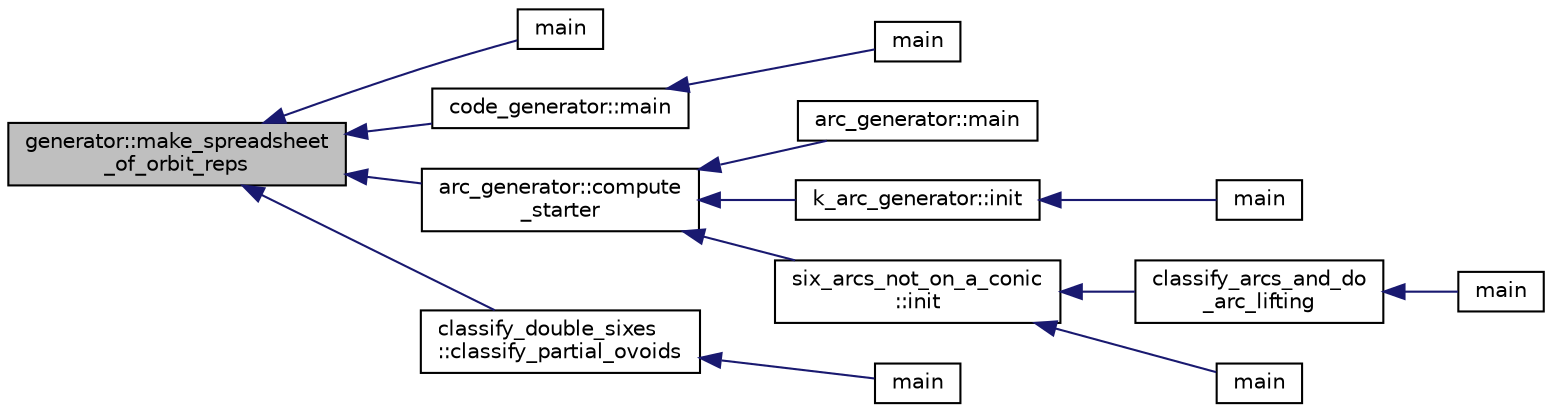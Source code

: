 digraph "generator::make_spreadsheet_of_orbit_reps"
{
  edge [fontname="Helvetica",fontsize="10",labelfontname="Helvetica",labelfontsize="10"];
  node [fontname="Helvetica",fontsize="10",shape=record];
  rankdir="LR";
  Node13966 [label="generator::make_spreadsheet\l_of_orbit_reps",height=0.2,width=0.4,color="black", fillcolor="grey75", style="filled", fontcolor="black"];
  Node13966 -> Node13967 [dir="back",color="midnightblue",fontsize="10",style="solid",fontname="Helvetica"];
  Node13967 [label="main",height=0.2,width=0.4,color="black", fillcolor="white", style="filled",URL="$d2/d11/codes_8h.html#a217dbf8b442f20279ea00b898af96f52"];
  Node13966 -> Node13968 [dir="back",color="midnightblue",fontsize="10",style="solid",fontname="Helvetica"];
  Node13968 [label="code_generator::main",height=0.2,width=0.4,color="black", fillcolor="white", style="filled",URL="$db/d37/classcode__generator.html#ab3cf3a306e4032c2b471ac95321c599f"];
  Node13968 -> Node13969 [dir="back",color="midnightblue",fontsize="10",style="solid",fontname="Helvetica"];
  Node13969 [label="main",height=0.2,width=0.4,color="black", fillcolor="white", style="filled",URL="$d4/d4f/codes_8_c.html#a217dbf8b442f20279ea00b898af96f52"];
  Node13966 -> Node13970 [dir="back",color="midnightblue",fontsize="10",style="solid",fontname="Helvetica"];
  Node13970 [label="arc_generator::compute\l_starter",height=0.2,width=0.4,color="black", fillcolor="white", style="filled",URL="$d4/d21/classarc__generator.html#aad1dcec3a1c302e743d574bd1ac857d9"];
  Node13970 -> Node13971 [dir="back",color="midnightblue",fontsize="10",style="solid",fontname="Helvetica"];
  Node13971 [label="arc_generator::main",height=0.2,width=0.4,color="black", fillcolor="white", style="filled",URL="$d4/d21/classarc__generator.html#ad80140b51b165dad1fe6ab232be7829a"];
  Node13970 -> Node13972 [dir="back",color="midnightblue",fontsize="10",style="solid",fontname="Helvetica"];
  Node13972 [label="k_arc_generator::init",height=0.2,width=0.4,color="black", fillcolor="white", style="filled",URL="$d6/dd8/classk__arc__generator.html#a6036d9f52ede9f8ca681505626b5361d"];
  Node13972 -> Node13973 [dir="back",color="midnightblue",fontsize="10",style="solid",fontname="Helvetica"];
  Node13973 [label="main",height=0.2,width=0.4,color="black", fillcolor="white", style="filled",URL="$d6/d01/k__arc__generator__main_8_c.html#a217dbf8b442f20279ea00b898af96f52"];
  Node13970 -> Node13974 [dir="back",color="midnightblue",fontsize="10",style="solid",fontname="Helvetica"];
  Node13974 [label="six_arcs_not_on_a_conic\l::init",height=0.2,width=0.4,color="black", fillcolor="white", style="filled",URL="$d8/de6/classsix__arcs__not__on__a__conic.html#a7a4d5cf8a098488729934cfa8a70944a"];
  Node13974 -> Node13975 [dir="back",color="midnightblue",fontsize="10",style="solid",fontname="Helvetica"];
  Node13975 [label="classify_arcs_and_do\l_arc_lifting",height=0.2,width=0.4,color="black", fillcolor="white", style="filled",URL="$d6/dc3/arc__lifting__main_8_c.html#afdd7be16f16b8c71e9a72fe5f6a0b59c"];
  Node13975 -> Node13976 [dir="back",color="midnightblue",fontsize="10",style="solid",fontname="Helvetica"];
  Node13976 [label="main",height=0.2,width=0.4,color="black", fillcolor="white", style="filled",URL="$d6/dc3/arc__lifting__main_8_c.html#a217dbf8b442f20279ea00b898af96f52"];
  Node13974 -> Node13977 [dir="back",color="midnightblue",fontsize="10",style="solid",fontname="Helvetica"];
  Node13977 [label="main",height=0.2,width=0.4,color="black", fillcolor="white", style="filled",URL="$d2/dfa/create__surface__main_8_c.html#a217dbf8b442f20279ea00b898af96f52"];
  Node13966 -> Node13978 [dir="back",color="midnightblue",fontsize="10",style="solid",fontname="Helvetica"];
  Node13978 [label="classify_double_sixes\l::classify_partial_ovoids",height=0.2,width=0.4,color="black", fillcolor="white", style="filled",URL="$dd/d23/classclassify__double__sixes.html#a2253fca143a0e8a3e39655eb05668ae9"];
  Node13978 -> Node13979 [dir="back",color="midnightblue",fontsize="10",style="solid",fontname="Helvetica"];
  Node13979 [label="main",height=0.2,width=0.4,color="black", fillcolor="white", style="filled",URL="$df/df8/surface__classify_8_c.html#a217dbf8b442f20279ea00b898af96f52"];
}
